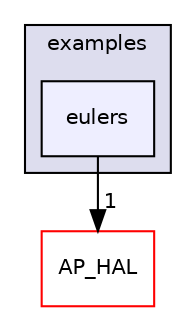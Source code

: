 digraph "libraries/AP_Math/examples/eulers" {
  compound=true
  node [ fontsize="10", fontname="Helvetica"];
  edge [ labelfontsize="10", labelfontname="Helvetica"];
  subgraph clusterdir_248b267c5d10617be876c6ca117cf55c {
    graph [ bgcolor="#ddddee", pencolor="black", label="examples" fontname="Helvetica", fontsize="10", URL="dir_248b267c5d10617be876c6ca117cf55c.html"]
  dir_e3c6febba45ba63f15c90e997a742ff4 [shape=box, label="eulers", style="filled", fillcolor="#eeeeff", pencolor="black", URL="dir_e3c6febba45ba63f15c90e997a742ff4.html"];
  }
  dir_1cbc10423b2512b31103883361e0123b [shape=box label="AP_HAL" fillcolor="white" style="filled" color="red" URL="dir_1cbc10423b2512b31103883361e0123b.html"];
  dir_e3c6febba45ba63f15c90e997a742ff4->dir_1cbc10423b2512b31103883361e0123b [headlabel="1", labeldistance=1.5 headhref="dir_000101_000057.html"];
}
